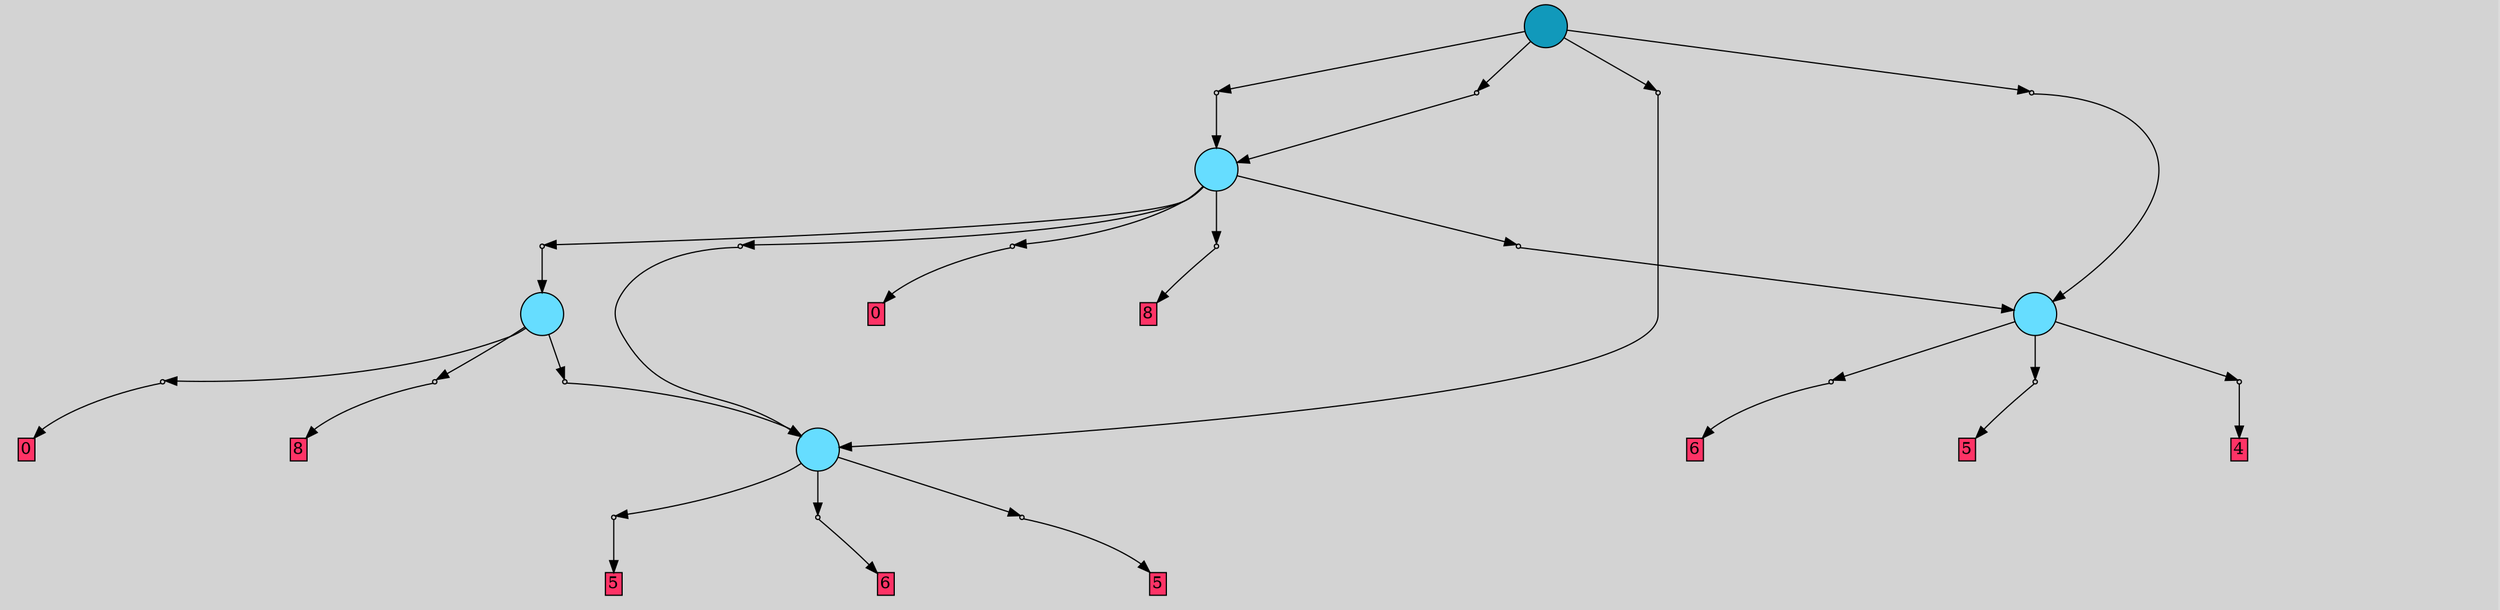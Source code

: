 // File exported with GEGELATI v1.3.1
// On the 2024-04-12 16:12:04
// With the File::TPGGraphDotExporter
digraph{
	graph[pad = "0.212, 0.055" bgcolor = lightgray]
	node[shape=circle style = filled label = ""]
		T0 [fillcolor="#66ddff"]
		T1 [fillcolor="#66ddff"]
		T2 [fillcolor="#66ddff"]
		T3 [fillcolor="#66ddff"]
		T4 [fillcolor="#1199bb"]
		P0 [fillcolor="#cccccc" shape=point] //
		I0 [shape=box style=invis label="3|0&1|5#3|5#4|7#0|0&#92;n"]
		P0 -> I0[style=invis]
		A0 [fillcolor="#ff3366" shape=box margin=0.03 width=0 height=0 label="5"]
		T0 -> P0 -> A0
		P1 [fillcolor="#cccccc" shape=point] //
		I1 [shape=box style=invis label="6|0&0|1#0|7#4|0#2|7&#92;n"]
		P1 -> I1[style=invis]
		A1 [fillcolor="#ff3366" shape=box margin=0.03 width=0 height=0 label="6"]
		T0 -> P1 -> A1
		P2 [fillcolor="#cccccc" shape=point] //
		I2 [shape=box style=invis label="2|0&1|3#4|5#4|4#0|0&#92;n"]
		P2 -> I2[style=invis]
		A2 [fillcolor="#ff3366" shape=box margin=0.03 width=0 height=0 label="5"]
		T0 -> P2 -> A2
		P3 [fillcolor="#cccccc" shape=point] //
		I3 [shape=box style=invis label="6|0&0|1#0|7#4|0#2|7&#92;n"]
		P3 -> I3[style=invis]
		A3 [fillcolor="#ff3366" shape=box margin=0.03 width=0 height=0 label="0"]
		T1 -> P3 -> A3
		P4 [fillcolor="#cccccc" shape=point] //
		I4 [shape=box style=invis label="7|1&2|5#1|4#2|4#4|4&#92;n2|0&0|1#3|4#0|7#0|1&#92;n"]
		P4 -> I4[style=invis]
		T1 -> P4 -> T0
		P5 [fillcolor="#cccccc" shape=point] //
		I5 [shape=box style=invis label="2|0&4|5#3|1#1|3#2|4&#92;n"]
		P5 -> I5[style=invis]
		A4 [fillcolor="#ff3366" shape=box margin=0.03 width=0 height=0 label="8"]
		T1 -> P5 -> A4
		P6 [fillcolor="#cccccc" shape=point] //
		I6 [shape=box style=invis label="3|0&1|5#3|5#4|7#0|0&#92;n"]
		P6 -> I6[style=invis]
		A5 [fillcolor="#ff3366" shape=box margin=0.03 width=0 height=0 label="5"]
		T2 -> P6 -> A5
		P7 [fillcolor="#cccccc" shape=point] //
		I7 [shape=box style=invis label="2|0&3|6#2|4#3|2#0|1&#92;n"]
		P7 -> I7[style=invis]
		A6 [fillcolor="#ff3366" shape=box margin=0.03 width=0 height=0 label="4"]
		T2 -> P7 -> A6
		P8 [fillcolor="#cccccc" shape=point] //
		I8 [shape=box style=invis label="6|0&3|1#0|7#4|0#2|4&#92;n"]
		P8 -> I8[style=invis]
		A7 [fillcolor="#ff3366" shape=box margin=0.03 width=0 height=0 label="6"]
		T2 -> P8 -> A7
		P9 [fillcolor="#cccccc" shape=point] //
		I9 [shape=box style=invis label="6|0&1|3#1|5#2|6#4|6&#92;n"]
		P9 -> I9[style=invis]
		T3 -> P9 -> T2
		P10 [fillcolor="#cccccc" shape=point] //
		I10 [shape=box style=invis label="6|0&3|5#4|3#3|6#2|0&#92;n"]
		P10 -> I10[style=invis]
		T3 -> P10 -> T1
		P11 [fillcolor="#cccccc" shape=point] //
		I11 [shape=box style=invis label="2|1&1|2#4|0#2|5#0|0&#92;n2|0&0|1#3|4#0|7#0|1&#92;n"]
		P11 -> I11[style=invis]
		T3 -> P11 -> T0
		P12 [fillcolor="#cccccc" shape=point] //
		I12 [shape=box style=invis label="2|0&2|5#4|5#2|1#1|3&#92;n"]
		P12 -> I12[style=invis]
		A8 [fillcolor="#ff3366" shape=box margin=0.03 width=0 height=0 label="0"]
		T3 -> P12 -> A8
		P13 [fillcolor="#cccccc" shape=point] //
		I13 [shape=box style=invis label="6|0&3|7#2|1#2|5#4|3&#92;n"]
		P13 -> I13[style=invis]
		A9 [fillcolor="#ff3366" shape=box margin=0.03 width=0 height=0 label="8"]
		T3 -> P13 -> A9
		P14 [fillcolor="#cccccc" shape=point] //
		I14 [shape=box style=invis label="6|2&3|2#1|5#1|4#4|6&#92;n6|0&0|2#2|4#2|7#4|6&#92;n"]
		P14 -> I14[style=invis]
		T4 -> P14 -> T0
		P15 [fillcolor="#cccccc" shape=point] //
		I15 [shape=box style=invis label="2|2&1|7#3|7#3|7#2|5&#92;n6|0&0|2#2|5#2|7#4|6&#92;n"]
		P15 -> I15[style=invis]
		T4 -> P15 -> T3
		P16 [fillcolor="#cccccc" shape=point] //
		I16 [shape=box style=invis label="2|3&3|5#4|2#0|2#2|2&#92;n0|3&1|5#0|3#3|3#1|0&#92;n6|0&0|3#1|7#2|6#4|6&#92;n"]
		P16 -> I16[style=invis]
		T4 -> P16 -> T2
		P17 [fillcolor="#cccccc" shape=point] //
		I17 [shape=box style=invis label="6|0&1|2#2|5#2|7#4|6&#92;n"]
		P17 -> I17[style=invis]
		T4 -> P17 -> T3
		{ rank= same T4 }
}
